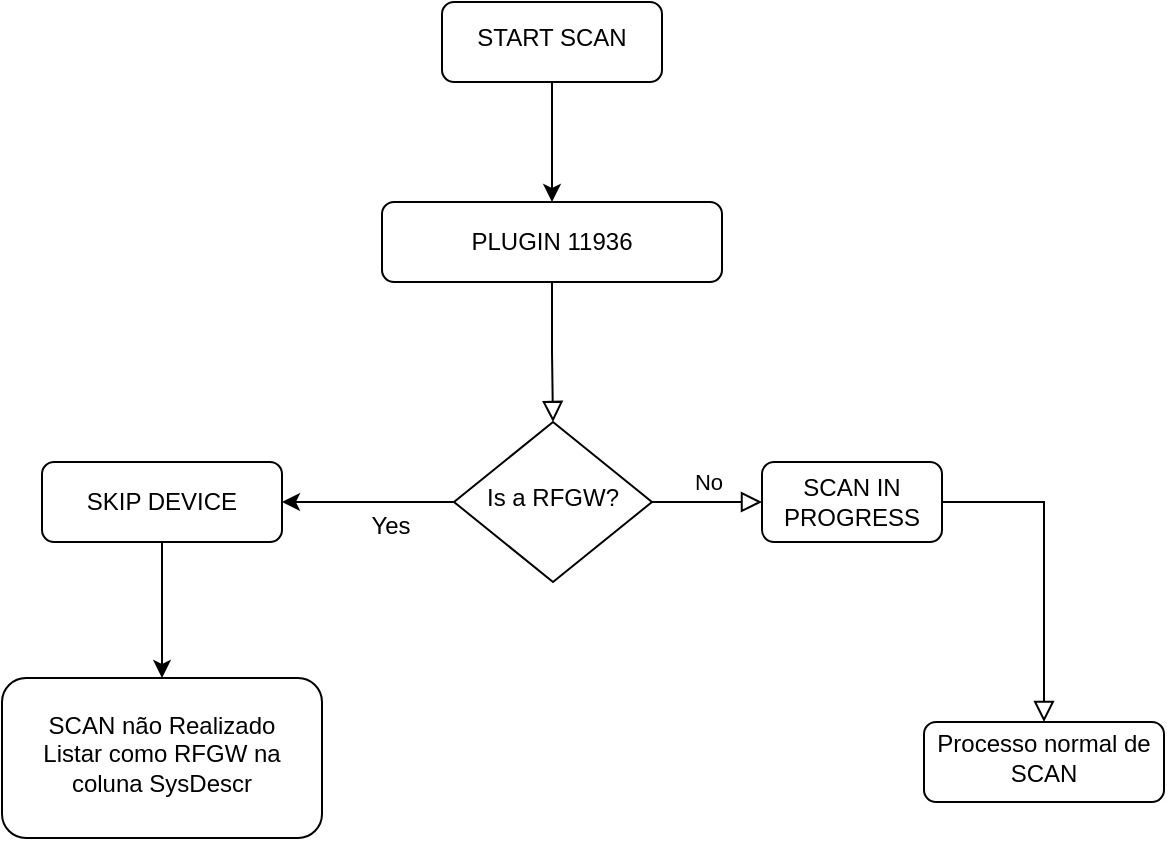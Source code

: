 <mxfile version="21.2.2" type="github">
  <diagram id="B21st1OlzCJdoa5PMOJx" name="Page-1">
    <mxGraphModel dx="954" dy="574" grid="0" gridSize="10" guides="1" tooltips="1" connect="1" arrows="1" fold="1" page="1" pageScale="1" pageWidth="827" pageHeight="1169" math="0" shadow="0">
      <root>
        <mxCell id="0" />
        <mxCell id="1" parent="0" />
        <mxCell id="cw7cUYF7PTUHX6fckklQ-1" value="" style="rounded=0;html=1;jettySize=auto;orthogonalLoop=1;fontSize=11;endArrow=block;endFill=0;endSize=8;strokeWidth=1;shadow=0;labelBackgroundColor=none;edgeStyle=orthogonalEdgeStyle;" parent="1" source="cw7cUYF7PTUHX6fckklQ-2" target="cw7cUYF7PTUHX6fckklQ-4" edge="1">
          <mxGeometry relative="1" as="geometry" />
        </mxCell>
        <mxCell id="cw7cUYF7PTUHX6fckklQ-2" value="PLUGIN 11936" style="rounded=1;whiteSpace=wrap;html=1;fontSize=12;glass=0;strokeWidth=1;shadow=0;" parent="1" vertex="1">
          <mxGeometry x="289" y="130" width="170" height="40" as="geometry" />
        </mxCell>
        <mxCell id="UEaEkw2LLJrTayYQxmbg-3" value="" style="edgeStyle=orthogonalEdgeStyle;rounded=0;orthogonalLoop=1;jettySize=auto;html=1;" edge="1" parent="1" source="cw7cUYF7PTUHX6fckklQ-4" target="cw7cUYF7PTUHX6fckklQ-6">
          <mxGeometry relative="1" as="geometry" />
        </mxCell>
        <mxCell id="cw7cUYF7PTUHX6fckklQ-4" value="Is a RFGW?" style="rhombus;whiteSpace=wrap;html=1;shadow=0;fontFamily=Helvetica;fontSize=12;align=center;strokeWidth=1;spacing=6;spacingTop=-4;" parent="1" vertex="1">
          <mxGeometry x="325" y="240" width="99" height="80" as="geometry" />
        </mxCell>
        <mxCell id="cw7cUYF7PTUHX6fckklQ-5" value="" style="edgeStyle=orthogonalEdgeStyle;rounded=0;orthogonalLoop=1;jettySize=auto;html=1;entryX=0.5;entryY=0;entryDx=0;entryDy=0;" parent="1" source="cw7cUYF7PTUHX6fckklQ-6" edge="1" target="cw7cUYF7PTUHX6fckklQ-12">
          <mxGeometry relative="1" as="geometry">
            <mxPoint x="179" y="360" as="targetPoint" />
          </mxGeometry>
        </mxCell>
        <mxCell id="cw7cUYF7PTUHX6fckklQ-6" value="SKIP DEVICE" style="rounded=1;whiteSpace=wrap;html=1;fontSize=12;glass=0;strokeWidth=1;shadow=0;" parent="1" vertex="1">
          <mxGeometry x="119" y="260" width="120" height="40" as="geometry" />
        </mxCell>
        <mxCell id="cw7cUYF7PTUHX6fckklQ-7" value="SCAN IN PROGRESS" style="rounded=1;whiteSpace=wrap;html=1;fontSize=12;glass=0;strokeWidth=1;shadow=0;" parent="1" vertex="1">
          <mxGeometry x="479" y="260" width="90" height="40" as="geometry" />
        </mxCell>
        <mxCell id="cw7cUYF7PTUHX6fckklQ-8" value="No" style="edgeStyle=orthogonalEdgeStyle;rounded=0;html=1;jettySize=auto;orthogonalLoop=1;fontSize=11;endArrow=block;endFill=0;endSize=8;strokeWidth=1;shadow=0;labelBackgroundColor=none;exitX=1;exitY=0.5;exitDx=0;exitDy=0;" parent="1" source="cw7cUYF7PTUHX6fckklQ-4" target="cw7cUYF7PTUHX6fckklQ-7" edge="1">
          <mxGeometry y="10" relative="1" as="geometry">
            <mxPoint as="offset" />
            <mxPoint x="299" y="290" as="sourcePoint" />
            <mxPoint x="219" y="290" as="targetPoint" />
          </mxGeometry>
        </mxCell>
        <mxCell id="cw7cUYF7PTUHX6fckklQ-12" value="&lt;div&gt;SCAN não Realizado&lt;/div&gt;&lt;div&gt;Listar como RFGW na coluna SysDescr&lt;br&gt;&lt;/div&gt;" style="rounded=1;whiteSpace=wrap;html=1;shadow=0;strokeWidth=1;spacing=6;spacingTop=-4;" parent="1" vertex="1">
          <mxGeometry x="99" y="368" width="160" height="80" as="geometry" />
        </mxCell>
        <mxCell id="cw7cUYF7PTUHX6fckklQ-18" value="Yes" style="text;html=1;align=center;verticalAlign=middle;resizable=0;points=[];autosize=1;strokeColor=none;fillColor=none;" parent="1" vertex="1">
          <mxGeometry x="273" y="277" width="40" height="30" as="geometry" />
        </mxCell>
        <mxCell id="cw7cUYF7PTUHX6fckklQ-19" value="" style="edgeStyle=orthogonalEdgeStyle;rounded=0;html=1;jettySize=auto;orthogonalLoop=1;fontSize=11;endArrow=block;endFill=0;endSize=8;strokeWidth=1;shadow=0;labelBackgroundColor=none;entryX=0.5;entryY=0;entryDx=0;entryDy=0;exitX=1;exitY=0.5;exitDx=0;exitDy=0;" parent="1" source="cw7cUYF7PTUHX6fckklQ-7" target="cw7cUYF7PTUHX6fckklQ-20" edge="1">
          <mxGeometry y="10" relative="1" as="geometry">
            <mxPoint as="offset" />
            <mxPoint x="539" y="280" as="sourcePoint" />
            <mxPoint x="609" y="375" as="targetPoint" />
          </mxGeometry>
        </mxCell>
        <mxCell id="cw7cUYF7PTUHX6fckklQ-20" value="Processo normal de SCAN" style="rounded=1;whiteSpace=wrap;html=1;shadow=0;strokeWidth=1;spacing=6;spacingTop=-4;" parent="1" vertex="1">
          <mxGeometry x="560" y="390" width="120" height="40" as="geometry" />
        </mxCell>
        <mxCell id="cw7cUYF7PTUHX6fckklQ-25" value="" style="edgeStyle=orthogonalEdgeStyle;rounded=0;orthogonalLoop=1;jettySize=auto;html=1;" parent="1" source="cw7cUYF7PTUHX6fckklQ-24" target="cw7cUYF7PTUHX6fckklQ-2" edge="1">
          <mxGeometry relative="1" as="geometry" />
        </mxCell>
        <mxCell id="cw7cUYF7PTUHX6fckklQ-24" value="START SCAN" style="rounded=1;whiteSpace=wrap;html=1;shadow=0;strokeWidth=1;spacing=6;spacingTop=-4;" parent="1" vertex="1">
          <mxGeometry x="319" y="30" width="110" height="40" as="geometry" />
        </mxCell>
      </root>
    </mxGraphModel>
  </diagram>
</mxfile>
